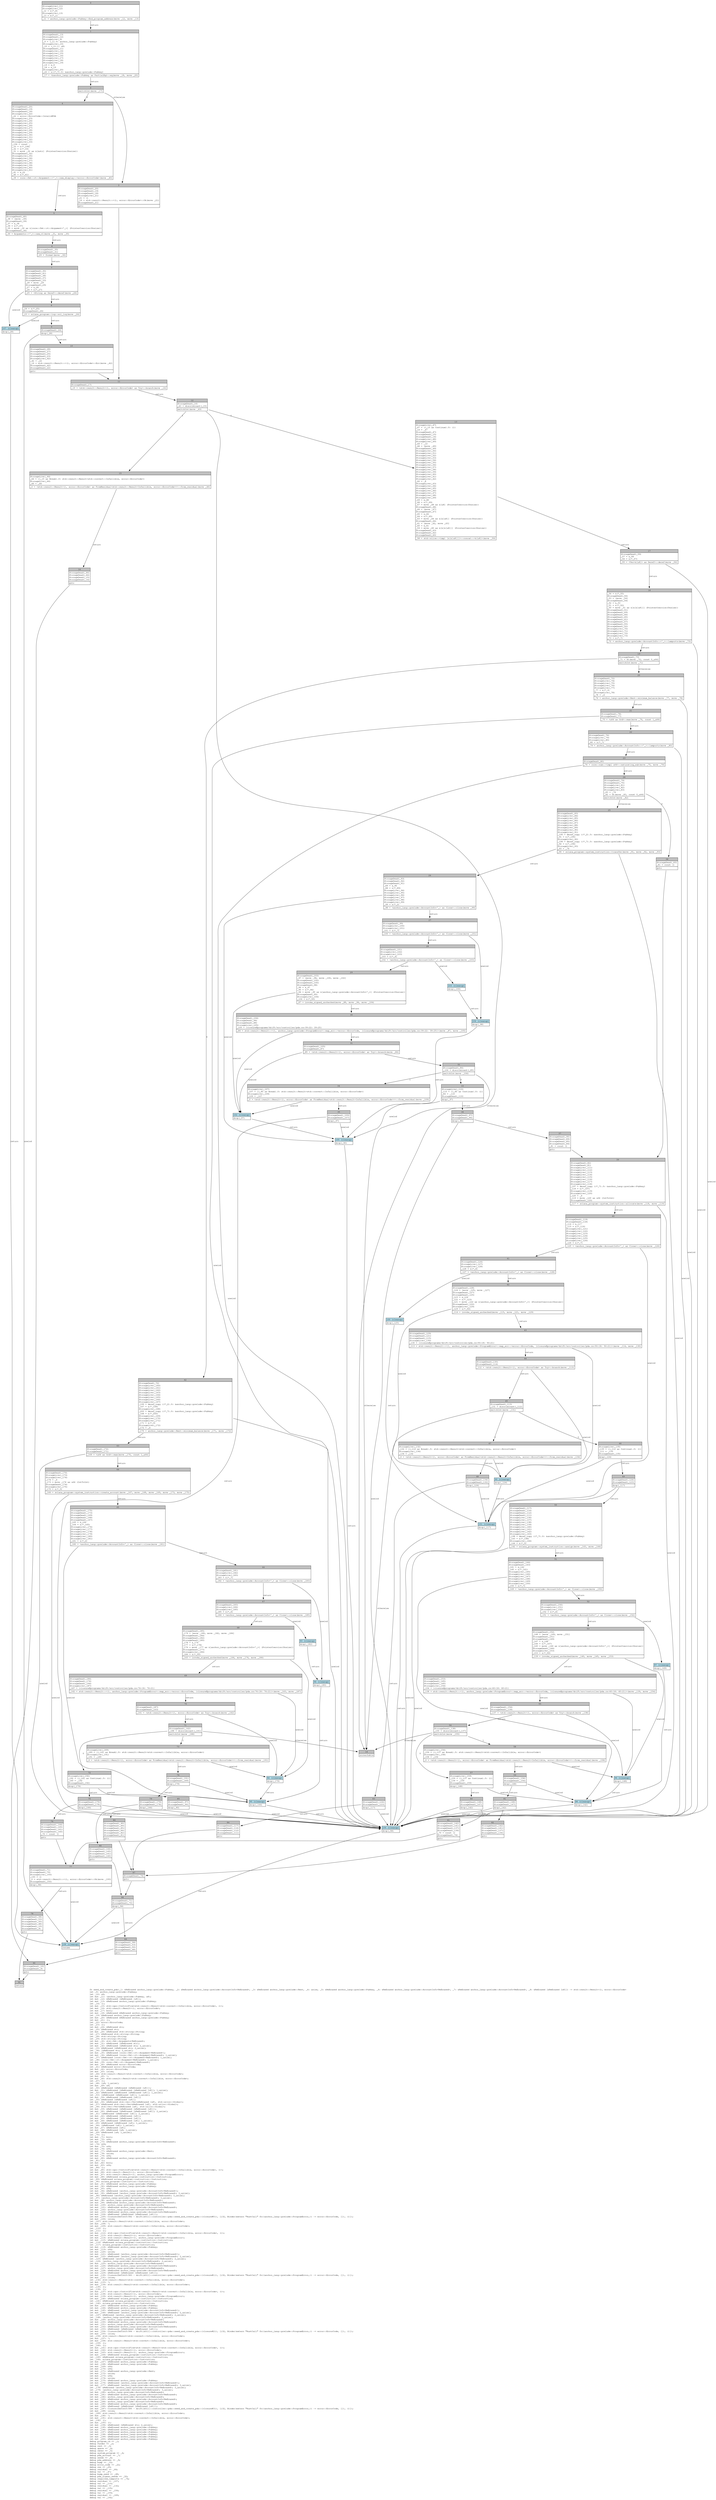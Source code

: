 digraph Mir_0_580 {
    graph [fontname="Courier, monospace"];
    node [fontname="Courier, monospace"];
    edge [fontname="Courier, monospace"];
    label=<fn seed_and_create_pda(_1: &amp;ReErased anchor_lang::prelude::Pubkey, _2: &amp;ReErased anchor_lang::prelude::AccountInfo&lt;ReErased&gt;, _3: &amp;ReErased anchor_lang::prelude::Rent, _4: usize, _5: &amp;ReErased anchor_lang::prelude::Pubkey, _6: &amp;ReErased anchor_lang::prelude::AccountInfo&lt;ReErased&gt;, _7: &amp;ReErased anchor_lang::prelude::AccountInfo&lt;ReErased&gt;, _8: &amp;ReErased [&amp;ReErased [u8]]) -&gt; std::result::Result&lt;(), error::ErrorCode&gt;<br align="left"/>let _9: anchor_lang::prelude::Pubkey;<br align="left"/>let _10: u8;<br align="left"/>let mut _11: (anchor_lang::prelude::Pubkey, u8);<br align="left"/>let mut _12: &amp;ReErased [&amp;ReErased [u8]];<br align="left"/>let mut _13: &amp;ReErased anchor_lang::prelude::Pubkey;<br align="left"/>let _14: ();<br align="left"/>let mut _15: std::ops::ControlFlow&lt;std::result::Result&lt;std::convert::Infallible, error::ErrorCode&gt;, ()&gt;;<br align="left"/>let mut _16: std::result::Result&lt;(), error::ErrorCode&gt;;<br align="left"/>let mut _17: bool;<br align="left"/>let mut _18: &amp;ReErased &amp;ReErased anchor_lang::prelude::Pubkey;<br align="left"/>let _19: &amp;ReErased anchor_lang::prelude::Pubkey;<br align="left"/>let mut _20: &amp;ReErased &amp;ReErased anchor_lang::prelude::Pubkey;<br align="left"/>let mut _21: ();<br align="left"/>let _22: error::ErrorCode;<br align="left"/>let _23: ();<br align="left"/>let mut _24: &amp;ReErased str;<br align="left"/>let _25: &amp;ReErased str;<br align="left"/>let mut _26: &amp;ReErased std::string::String;<br align="left"/>let _27: &amp;ReErased std::string::String;<br align="left"/>let _28: std::string::String;<br align="left"/>let _29: std::string::String;<br align="left"/>let mut _30: std::fmt::Arguments&lt;ReErased&gt;;<br align="left"/>let mut _31: &amp;ReErased [&amp;ReErased str];<br align="left"/>let mut _32: &amp;ReErased [&amp;ReErased str; 2_usize];<br align="left"/>let _33: &amp;ReErased [&amp;ReErased str; 2_usize];<br align="left"/>let _34: [&amp;ReErased str; 2_usize];<br align="left"/>let mut _35: &amp;ReErased [core::fmt::rt::Argument&lt;ReErased&gt;];<br align="left"/>let mut _36: &amp;ReErased [core::fmt::rt::Argument&lt;ReErased&gt;; 1_usize];<br align="left"/>let _37: &amp;ReErased [core::fmt::rt::Argument&lt;ReErased&gt;; 1_usize];<br align="left"/>let _38: [core::fmt::rt::Argument&lt;ReErased&gt;; 1_usize];<br align="left"/>let mut _39: core::fmt::rt::Argument&lt;ReErased&gt;;<br align="left"/>let mut _40: &amp;ReErased error::ErrorCode;<br align="left"/>let _41: &amp;ReErased error::ErrorCode;<br align="left"/>let mut _42: error::ErrorCode;<br align="left"/>let mut _43: isize;<br align="left"/>let _44: std::result::Result&lt;std::convert::Infallible, error::ErrorCode&gt;;<br align="left"/>let mut _45: !;<br align="left"/>let mut _46: std::result::Result&lt;std::convert::Infallible, error::ErrorCode&gt;;<br align="left"/>let _47: ();<br align="left"/>let _48: [u8; 1_usize];<br align="left"/>let mut _49: u8;<br align="left"/>let _50: &amp;ReErased [&amp;ReErased [&amp;ReErased [u8]]];<br align="left"/>let mut _51: &amp;ReErased [&amp;ReErased [&amp;ReErased [u8]]; 1_usize];<br align="left"/>let _52: &amp;ReErased [&amp;ReErased [&amp;ReErased [u8]]; 1_usize];<br align="left"/>let _53: [&amp;ReErased [&amp;ReErased [u8]]; 1_usize];<br align="left"/>let mut _54: &amp;ReErased [&amp;ReErased [u8]];<br align="left"/>let _55: &amp;ReErased [&amp;ReErased [u8]];<br align="left"/>let mut _56: &amp;ReErased std::vec::Vec&lt;&amp;ReErased [u8], std::alloc::Global&gt;;<br align="left"/>let _57: &amp;ReErased std::vec::Vec&lt;&amp;ReErased [u8], std::alloc::Global&gt;;<br align="left"/>let _58: std::vec::Vec&lt;&amp;ReErased [u8], std::alloc::Global&gt;;<br align="left"/>let mut _59: &amp;ReErased [&amp;ReErased [&amp;ReErased [u8]]];<br align="left"/>let mut _60: &amp;ReErased [&amp;ReErased [&amp;ReErased [u8]]; 2_usize];<br align="left"/>let _61: [&amp;ReErased [&amp;ReErased [u8]]; 2_usize];<br align="left"/>let mut _62: &amp;ReErased [&amp;ReErased [u8]];<br align="left"/>let mut _63: &amp;ReErased [&amp;ReErased [u8]];<br align="left"/>let mut _64: &amp;ReErased [&amp;ReErased [u8]; 1_usize];<br align="left"/>let _65: &amp;ReErased [&amp;ReErased [u8]; 1_usize];<br align="left"/>let _66: [&amp;ReErased [u8]; 1_usize];<br align="left"/>let mut _67: &amp;ReErased [u8];<br align="left"/>let mut _68: &amp;ReErased [u8; 1_usize];<br align="left"/>let _69: &amp;ReErased [u8; 1_usize];<br align="left"/>let _70: ();<br align="left"/>let mut _71: bool;<br align="left"/>let mut _72: u64;<br align="left"/>let mut _73: &amp;ReErased anchor_lang::prelude::AccountInfo&lt;ReErased&gt;;<br align="left"/>let _74: u64;<br align="left"/>let mut _75: u64;<br align="left"/>let mut _76: u64;<br align="left"/>let mut _77: &amp;ReErased anchor_lang::prelude::Rent;<br align="left"/>let mut _78: usize;<br align="left"/>let mut _79: u64;<br align="left"/>let mut _80: &amp;ReErased anchor_lang::prelude::AccountInfo&lt;ReErased&gt;;<br align="left"/>let _81: ();<br align="left"/>let mut _82: bool;<br align="left"/>let mut _83: u64;<br align="left"/>let _84: ();<br align="left"/>let mut _85: std::ops::ControlFlow&lt;std::result::Result&lt;std::convert::Infallible, error::ErrorCode&gt;, ()&gt;;<br align="left"/>let mut _86: std::result::Result&lt;(), error::ErrorCode&gt;;<br align="left"/>let mut _87: std::result::Result&lt;(), anchor_lang::prelude::ProgramError&gt;;<br align="left"/>let mut _88: &amp;ReErased solana_program::instruction::Instruction;<br align="left"/>let _89: &amp;ReErased solana_program::instruction::Instruction;<br align="left"/>let _90: solana_program::instruction::Instruction;<br align="left"/>let mut _91: &amp;ReErased anchor_lang::prelude::Pubkey;<br align="left"/>let mut _92: &amp;ReErased anchor_lang::prelude::Pubkey;<br align="left"/>let mut _93: u64;<br align="left"/>let mut _94: &amp;ReErased [anchor_lang::prelude::AccountInfo&lt;ReErased&gt;];<br align="left"/>let mut _95: &amp;ReErased [anchor_lang::prelude::AccountInfo&lt;ReErased&gt;; 3_usize];<br align="left"/>let _96: &amp;ReErased [anchor_lang::prelude::AccountInfo&lt;ReErased&gt;; 3_usize];<br align="left"/>let _97: [anchor_lang::prelude::AccountInfo&lt;ReErased&gt;; 3_usize];<br align="left"/>let mut _98: anchor_lang::prelude::AccountInfo&lt;ReErased&gt;;<br align="left"/>let mut _99: &amp;ReErased anchor_lang::prelude::AccountInfo&lt;ReErased&gt;;<br align="left"/>let mut _100: anchor_lang::prelude::AccountInfo&lt;ReErased&gt;;<br align="left"/>let mut _101: &amp;ReErased anchor_lang::prelude::AccountInfo&lt;ReErased&gt;;<br align="left"/>let mut _102: anchor_lang::prelude::AccountInfo&lt;ReErased&gt;;<br align="left"/>let mut _103: &amp;ReErased anchor_lang::prelude::AccountInfo&lt;ReErased&gt;;<br align="left"/>let mut _104: &amp;ReErased [&amp;ReErased [&amp;ReErased [u8]]];<br align="left"/>let mut _105: Closure(DefId(0:582 ~ drift[d311]::controller::pda::seed_and_create_pda::{closure#0}), [i32, Binder(extern &quot;RustCall&quot; fn((anchor_lang::prelude::ProgramError,)) -&gt; error::ErrorCode, []), ()]);<br align="left"/>let mut _106: isize;<br align="left"/>let _107: std::result::Result&lt;std::convert::Infallible, error::ErrorCode&gt;;<br align="left"/>let mut _108: !;<br align="left"/>let mut _109: std::result::Result&lt;std::convert::Infallible, error::ErrorCode&gt;;<br align="left"/>let _110: ();<br align="left"/>let _111: ();<br align="left"/>let mut _112: std::ops::ControlFlow&lt;std::result::Result&lt;std::convert::Infallible, error::ErrorCode&gt;, ()&gt;;<br align="left"/>let mut _113: std::result::Result&lt;(), error::ErrorCode&gt;;<br align="left"/>let mut _114: std::result::Result&lt;(), anchor_lang::prelude::ProgramError&gt;;<br align="left"/>let mut _115: &amp;ReErased solana_program::instruction::Instruction;<br align="left"/>let _116: &amp;ReErased solana_program::instruction::Instruction;<br align="left"/>let _117: solana_program::instruction::Instruction;<br align="left"/>let mut _118: &amp;ReErased anchor_lang::prelude::Pubkey;<br align="left"/>let mut _119: u64;<br align="left"/>let mut _120: usize;<br align="left"/>let mut _121: &amp;ReErased [anchor_lang::prelude::AccountInfo&lt;ReErased&gt;];<br align="left"/>let mut _122: &amp;ReErased [anchor_lang::prelude::AccountInfo&lt;ReErased&gt;; 2_usize];<br align="left"/>let _123: &amp;ReErased [anchor_lang::prelude::AccountInfo&lt;ReErased&gt;; 2_usize];<br align="left"/>let _124: [anchor_lang::prelude::AccountInfo&lt;ReErased&gt;; 2_usize];<br align="left"/>let mut _125: anchor_lang::prelude::AccountInfo&lt;ReErased&gt;;<br align="left"/>let mut _126: &amp;ReErased anchor_lang::prelude::AccountInfo&lt;ReErased&gt;;<br align="left"/>let mut _127: anchor_lang::prelude::AccountInfo&lt;ReErased&gt;;<br align="left"/>let mut _128: &amp;ReErased anchor_lang::prelude::AccountInfo&lt;ReErased&gt;;<br align="left"/>let mut _129: &amp;ReErased [&amp;ReErased [&amp;ReErased [u8]]];<br align="left"/>let mut _130: Closure(DefId(0:583 ~ drift[d311]::controller::pda::seed_and_create_pda::{closure#1}), [i32, Binder(extern &quot;RustCall&quot; fn((anchor_lang::prelude::ProgramError,)) -&gt; error::ErrorCode, []), ()]);<br align="left"/>let mut _131: isize;<br align="left"/>let _132: std::result::Result&lt;std::convert::Infallible, error::ErrorCode&gt;;<br align="left"/>let mut _133: !;<br align="left"/>let mut _134: std::result::Result&lt;std::convert::Infallible, error::ErrorCode&gt;;<br align="left"/>let _135: ();<br align="left"/>let _136: ();<br align="left"/>let mut _137: std::ops::ControlFlow&lt;std::result::Result&lt;std::convert::Infallible, error::ErrorCode&gt;, ()&gt;;<br align="left"/>let mut _138: std::result::Result&lt;(), error::ErrorCode&gt;;<br align="left"/>let mut _139: std::result::Result&lt;(), anchor_lang::prelude::ProgramError&gt;;<br align="left"/>let mut _140: &amp;ReErased solana_program::instruction::Instruction;<br align="left"/>let _141: &amp;ReErased solana_program::instruction::Instruction;<br align="left"/>let _142: solana_program::instruction::Instruction;<br align="left"/>let mut _143: &amp;ReErased anchor_lang::prelude::Pubkey;<br align="left"/>let mut _144: &amp;ReErased anchor_lang::prelude::Pubkey;<br align="left"/>let mut _145: &amp;ReErased [anchor_lang::prelude::AccountInfo&lt;ReErased&gt;];<br align="left"/>let mut _146: &amp;ReErased [anchor_lang::prelude::AccountInfo&lt;ReErased&gt;; 2_usize];<br align="left"/>let _147: &amp;ReErased [anchor_lang::prelude::AccountInfo&lt;ReErased&gt;; 2_usize];<br align="left"/>let _148: [anchor_lang::prelude::AccountInfo&lt;ReErased&gt;; 2_usize];<br align="left"/>let mut _149: anchor_lang::prelude::AccountInfo&lt;ReErased&gt;;<br align="left"/>let mut _150: &amp;ReErased anchor_lang::prelude::AccountInfo&lt;ReErased&gt;;<br align="left"/>let mut _151: anchor_lang::prelude::AccountInfo&lt;ReErased&gt;;<br align="left"/>let mut _152: &amp;ReErased anchor_lang::prelude::AccountInfo&lt;ReErased&gt;;<br align="left"/>let mut _153: &amp;ReErased [&amp;ReErased [&amp;ReErased [u8]]];<br align="left"/>let mut _154: Closure(DefId(0:584 ~ drift[d311]::controller::pda::seed_and_create_pda::{closure#2}), [i32, Binder(extern &quot;RustCall&quot; fn((anchor_lang::prelude::ProgramError,)) -&gt; error::ErrorCode, []), ()]);<br align="left"/>let mut _155: isize;<br align="left"/>let _156: std::result::Result&lt;std::convert::Infallible, error::ErrorCode&gt;;<br align="left"/>let mut _157: !;<br align="left"/>let mut _158: std::result::Result&lt;std::convert::Infallible, error::ErrorCode&gt;;<br align="left"/>let _159: ();<br align="left"/>let _160: ();<br align="left"/>let mut _161: std::ops::ControlFlow&lt;std::result::Result&lt;std::convert::Infallible, error::ErrorCode&gt;, ()&gt;;<br align="left"/>let mut _162: std::result::Result&lt;(), error::ErrorCode&gt;;<br align="left"/>let mut _163: std::result::Result&lt;(), anchor_lang::prelude::ProgramError&gt;;<br align="left"/>let mut _164: &amp;ReErased solana_program::instruction::Instruction;<br align="left"/>let _165: &amp;ReErased solana_program::instruction::Instruction;<br align="left"/>let _166: solana_program::instruction::Instruction;<br align="left"/>let mut _167: &amp;ReErased anchor_lang::prelude::Pubkey;<br align="left"/>let mut _168: &amp;ReErased anchor_lang::prelude::Pubkey;<br align="left"/>let mut _169: u64;<br align="left"/>let mut _170: u64;<br align="left"/>let mut _171: &amp;ReErased anchor_lang::prelude::Rent;<br align="left"/>let mut _172: usize;<br align="left"/>let mut _173: u64;<br align="left"/>let mut _174: usize;<br align="left"/>let mut _175: &amp;ReErased anchor_lang::prelude::Pubkey;<br align="left"/>let mut _176: &amp;ReErased [anchor_lang::prelude::AccountInfo&lt;ReErased&gt;];<br align="left"/>let mut _177: &amp;ReErased [anchor_lang::prelude::AccountInfo&lt;ReErased&gt;; 3_usize];<br align="left"/>let _178: &amp;ReErased [anchor_lang::prelude::AccountInfo&lt;ReErased&gt;; 3_usize];<br align="left"/>let _179: [anchor_lang::prelude::AccountInfo&lt;ReErased&gt;; 3_usize];<br align="left"/>let mut _180: anchor_lang::prelude::AccountInfo&lt;ReErased&gt;;<br align="left"/>let mut _181: &amp;ReErased anchor_lang::prelude::AccountInfo&lt;ReErased&gt;;<br align="left"/>let mut _182: anchor_lang::prelude::AccountInfo&lt;ReErased&gt;;<br align="left"/>let mut _183: &amp;ReErased anchor_lang::prelude::AccountInfo&lt;ReErased&gt;;<br align="left"/>let mut _184: anchor_lang::prelude::AccountInfo&lt;ReErased&gt;;<br align="left"/>let mut _185: &amp;ReErased anchor_lang::prelude::AccountInfo&lt;ReErased&gt;;<br align="left"/>let mut _186: &amp;ReErased [&amp;ReErased [&amp;ReErased [u8]]];<br align="left"/>let mut _187: Closure(DefId(0:585 ~ drift[d311]::controller::pda::seed_and_create_pda::{closure#3}), [i32, Binder(extern &quot;RustCall&quot; fn((anchor_lang::prelude::ProgramError,)) -&gt; error::ErrorCode, []), ()]);<br align="left"/>let mut _188: isize;<br align="left"/>let _189: std::result::Result&lt;std::convert::Infallible, error::ErrorCode&gt;;<br align="left"/>let mut _190: !;<br align="left"/>let mut _191: std::result::Result&lt;std::convert::Infallible, error::ErrorCode&gt;;<br align="left"/>let _192: ();<br align="left"/>let mut _193: ();<br align="left"/>let mut _194: &amp;ReErased [&amp;ReErased str; 2_usize];<br align="left"/>let mut _195: &amp;ReErased anchor_lang::prelude::Pubkey;<br align="left"/>let mut _196: &amp;ReErased anchor_lang::prelude::Pubkey;<br align="left"/>let mut _197: &amp;ReErased anchor_lang::prelude::Pubkey;<br align="left"/>let mut _198: &amp;ReErased anchor_lang::prelude::Pubkey;<br align="left"/>let mut _199: &amp;ReErased anchor_lang::prelude::Pubkey;<br align="left"/>let mut _200: &amp;ReErased anchor_lang::prelude::Pubkey;<br align="left"/>debug program_id =&gt; _1;<br align="left"/>debug funder =&gt; _2;<br align="left"/>debug rent =&gt; _3;<br align="left"/>debug space =&gt; _4;<br align="left"/>debug owner =&gt; _5;<br align="left"/>debug system_program =&gt; _6;<br align="left"/>debug pda_account =&gt; _7;<br align="left"/>debug seeds =&gt; _8;<br align="left"/>debug pda_address =&gt; _9;<br align="left"/>debug bump =&gt; _10;<br align="left"/>debug error_code =&gt; _22;<br align="left"/>debug res =&gt; _29;<br align="left"/>debug residual =&gt; _44;<br align="left"/>debug val =&gt; _47;<br align="left"/>debug bump_seed =&gt; _48;<br align="left"/>debug pda_signer_seeds =&gt; _50;<br align="left"/>debug required_lamports =&gt; _74;<br align="left"/>debug residual =&gt; _107;<br align="left"/>debug val =&gt; _110;<br align="left"/>debug residual =&gt; _132;<br align="left"/>debug val =&gt; _135;<br align="left"/>debug residual =&gt; _156;<br align="left"/>debug val =&gt; _159;<br align="left"/>debug residual =&gt; _189;<br align="left"/>debug val =&gt; _192;<br align="left"/>>;
    bb0__0_580 [shape="none", label=<<table border="0" cellborder="1" cellspacing="0"><tr><td bgcolor="gray" align="center" colspan="1">0</td></tr><tr><td align="left" balign="left">StorageLive(_11)<br/>StorageLive(_12)<br/>_12 = &amp;(*_8)<br/>StorageLive(_13)<br/>_13 = &amp;(*_1)<br/></td></tr><tr><td align="left">_11 = anchor_lang::prelude::Pubkey::find_program_address(move _12, move _13)</td></tr></table>>];
    bb1__0_580 [shape="none", label=<<table border="0" cellborder="1" cellspacing="0"><tr><td bgcolor="gray" align="center" colspan="1">1</td></tr><tr><td align="left" balign="left">StorageDead(_13)<br/>StorageDead(_12)<br/>StorageLive(_9)<br/>_9 = (_11.0: anchor_lang::prelude::Pubkey)<br/>StorageLive(_10)<br/>_10 = (_11.1: u8)<br/>StorageDead(_11)<br/>StorageLive(_14)<br/>StorageLive(_15)<br/>StorageLive(_16)<br/>StorageLive(_17)<br/>StorageLive(_18)<br/>StorageLive(_19)<br/>_19 = &amp;_9<br/>_18 = &amp;_19<br/>StorageLive(_20)<br/>_20 = &amp;((*_7).0: &amp;anchor_lang::prelude::Pubkey)<br/></td></tr><tr><td align="left">_17 = &lt;&amp;anchor_lang::prelude::Pubkey as PartialEq&gt;::eq(move _18, move _20)</td></tr></table>>];
    bb2__0_580 [shape="none", label=<<table border="0" cellborder="1" cellspacing="0"><tr><td bgcolor="gray" align="center" colspan="1">2</td></tr><tr><td align="left">switchInt(move _17)</td></tr></table>>];
    bb3__0_580 [shape="none", label=<<table border="0" cellborder="1" cellspacing="0"><tr><td bgcolor="gray" align="center" colspan="1">3</td></tr><tr><td align="left" balign="left">StorageDead(_20)<br/>StorageDead(_19)<br/>StorageDead(_18)<br/>StorageLive(_21)<br/>_21 = ()<br/>_16 = std::result::Result::&lt;(), error::ErrorCode&gt;::Ok(move _21)<br/>StorageDead(_21)<br/></td></tr><tr><td align="left">goto</td></tr></table>>];
    bb4__0_580 [shape="none", label=<<table border="0" cellborder="1" cellspacing="0"><tr><td bgcolor="gray" align="center" colspan="1">4</td></tr><tr><td align="left" balign="left">StorageDead(_20)<br/>StorageDead(_19)<br/>StorageDead(_18)<br/>StorageLive(_22)<br/>_22 = error::ErrorCode::InvalidPDA<br/>StorageLive(_23)<br/>StorageLive(_24)<br/>StorageLive(_25)<br/>StorageLive(_26)<br/>StorageLive(_27)<br/>StorageLive(_28)<br/>StorageLive(_29)<br/>StorageLive(_30)<br/>StorageLive(_31)<br/>StorageLive(_32)<br/>StorageLive(_33)<br/>_194 = const _<br/>_33 = &amp;(*_194)<br/>_32 = &amp;(*_33)<br/>_31 = move _32 as &amp;[&amp;str] (PointerCoercion(Unsize))<br/>StorageDead(_32)<br/>StorageLive(_35)<br/>StorageLive(_36)<br/>StorageLive(_37)<br/>StorageLive(_38)<br/>StorageLive(_39)<br/>StorageLive(_40)<br/>StorageLive(_41)<br/>_41 = &amp;_22<br/>_40 = &amp;(*_41)<br/></td></tr><tr><td align="left">_39 = core::fmt::rt::Argument::&lt;'_&gt;::new_display::&lt;error::ErrorCode&gt;(move _40)</td></tr></table>>];
    bb5__0_580 [shape="none", label=<<table border="0" cellborder="1" cellspacing="0"><tr><td bgcolor="gray" align="center" colspan="1">5</td></tr><tr><td align="left" balign="left">StorageDead(_40)<br/>_38 = [move _39]<br/>StorageDead(_39)<br/>_37 = &amp;_38<br/>_36 = &amp;(*_37)<br/>_35 = move _36 as &amp;[core::fmt::rt::Argument&lt;'_&gt;] (PointerCoercion(Unsize))<br/>StorageDead(_36)<br/></td></tr><tr><td align="left">_30 = Arguments::&lt;'_&gt;::new_v1(move _31, move _35)</td></tr></table>>];
    bb6__0_580 [shape="none", label=<<table border="0" cellborder="1" cellspacing="0"><tr><td bgcolor="gray" align="center" colspan="1">6</td></tr><tr><td align="left" balign="left">StorageDead(_35)<br/>StorageDead(_31)<br/></td></tr><tr><td align="left">_29 = format(move _30)</td></tr></table>>];
    bb7__0_580 [shape="none", label=<<table border="0" cellborder="1" cellspacing="0"><tr><td bgcolor="gray" align="center" colspan="1">7</td></tr><tr><td align="left" balign="left">StorageDead(_30)<br/>StorageDead(_41)<br/>StorageDead(_38)<br/>StorageDead(_37)<br/>StorageDead(_33)<br/>_28 = move _29<br/>StorageDead(_29)<br/>_27 = &amp;_28<br/>_26 = &amp;(*_27)<br/></td></tr><tr><td align="left">_25 = &lt;String as Deref&gt;::deref(move _26)</td></tr></table>>];
    bb8__0_580 [shape="none", label=<<table border="0" cellborder="1" cellspacing="0"><tr><td bgcolor="gray" align="center" colspan="1">8</td></tr><tr><td align="left" balign="left">_24 = &amp;(*_25)<br/>StorageDead(_26)<br/></td></tr><tr><td align="left">_23 = solana_program::log::sol_log(move _24)</td></tr></table>>];
    bb9__0_580 [shape="none", label=<<table border="0" cellborder="1" cellspacing="0"><tr><td bgcolor="gray" align="center" colspan="1">9</td></tr><tr><td align="left" balign="left">StorageDead(_24)<br/></td></tr><tr><td align="left">drop(_28)</td></tr></table>>];
    bb10__0_580 [shape="none", label=<<table border="0" cellborder="1" cellspacing="0"><tr><td bgcolor="gray" align="center" colspan="1">10</td></tr><tr><td align="left" balign="left">StorageDead(_28)<br/>StorageDead(_27)<br/>StorageDead(_25)<br/>StorageDead(_23)<br/>StorageLive(_42)<br/>_42 = _22<br/>_16 = std::result::Result::&lt;(), error::ErrorCode&gt;::Err(move _42)<br/>StorageDead(_42)<br/>StorageDead(_22)<br/></td></tr><tr><td align="left">goto</td></tr></table>>];
    bb11__0_580 [shape="none", label=<<table border="0" cellborder="1" cellspacing="0"><tr><td bgcolor="gray" align="center" colspan="1">11</td></tr><tr><td align="left" balign="left">StorageDead(_17)<br/></td></tr><tr><td align="left">_15 = &lt;std::result::Result&lt;(), error::ErrorCode&gt; as Try&gt;::branch(move _16)</td></tr></table>>];
    bb12__0_580 [shape="none", label=<<table border="0" cellborder="1" cellspacing="0"><tr><td bgcolor="gray" align="center" colspan="1">12</td></tr><tr><td align="left" balign="left">StorageDead(_16)<br/>_43 = discriminant(_15)<br/></td></tr><tr><td align="left">switchInt(move _43)</td></tr></table>>];
    bb13__0_580 [shape="none", label=<<table border="0" cellborder="1" cellspacing="0"><tr><td bgcolor="gray" align="center" colspan="1">13</td></tr><tr><td align="left" balign="left">StorageLive(_47)<br/>_47 = ((_15 as Continue).0: ())<br/>_14 = _47<br/>StorageDead(_47)<br/>StorageDead(_15)<br/>StorageDead(_14)<br/>StorageLive(_48)<br/>StorageLive(_49)<br/>_49 = _10<br/>_48 = [move _49]<br/>StorageDead(_49)<br/>StorageLive(_50)<br/>StorageLive(_51)<br/>StorageLive(_52)<br/>StorageLive(_53)<br/>StorageLive(_54)<br/>StorageLive(_55)<br/>StorageLive(_56)<br/>StorageLive(_57)<br/>StorageLive(_58)<br/>StorageLive(_59)<br/>StorageLive(_60)<br/>StorageLive(_61)<br/>StorageLive(_62)<br/>_62 = _8<br/>StorageLive(_63)<br/>StorageLive(_64)<br/>StorageLive(_65)<br/>StorageLive(_66)<br/>StorageLive(_67)<br/>StorageLive(_68)<br/>StorageLive(_69)<br/>_69 = &amp;_48<br/>_68 = &amp;(*_69)<br/>_67 = move _68 as &amp;[u8] (PointerCoercion(Unsize))<br/>StorageDead(_68)<br/>_66 = [move _67]<br/>StorageDead(_67)<br/>_65 = &amp;_66<br/>_64 = &amp;(*_65)<br/>_63 = move _64 as &amp;[&amp;[u8]] (PointerCoercion(Unsize))<br/>StorageDead(_64)<br/>_61 = [move _62, move _63]<br/>_60 = &amp;_61<br/>_59 = move _60 as &amp;[&amp;[&amp;[u8]]] (PointerCoercion(Unsize))<br/>StorageDead(_63)<br/>StorageDead(_62)<br/>StorageDead(_60)<br/></td></tr><tr><td align="left">_58 = std::slice::&lt;impl [&amp;[&amp;[u8]]]&gt;::concat::&lt;&amp;[u8]&gt;(move _59)</td></tr></table>>];
    bb14__0_580 [shape="none", label=<<table border="0" cellborder="1" cellspacing="0"><tr><td bgcolor="gray" align="center" colspan="1">14</td></tr><tr><td align="left">unreachable</td></tr></table>>];
    bb15__0_580 [shape="none", label=<<table border="0" cellborder="1" cellspacing="0"><tr><td bgcolor="gray" align="center" colspan="1">15</td></tr><tr><td align="left" balign="left">StorageLive(_44)<br/>_44 = ((_15 as Break).0: std::result::Result&lt;std::convert::Infallible, error::ErrorCode&gt;)<br/>StorageLive(_46)<br/>_46 = _44<br/></td></tr><tr><td align="left">_0 = &lt;std::result::Result&lt;(), error::ErrorCode&gt; as FromResidual&lt;std::result::Result&lt;Infallible, error::ErrorCode&gt;&gt;&gt;::from_residual(move _46)</td></tr></table>>];
    bb16__0_580 [shape="none", label=<<table border="0" cellborder="1" cellspacing="0"><tr><td bgcolor="gray" align="center" colspan="1">16</td></tr><tr><td align="left" balign="left">StorageDead(_46)<br/>StorageDead(_44)<br/>StorageDead(_15)<br/>StorageDead(_14)<br/></td></tr><tr><td align="left">goto</td></tr></table>>];
    bb17__0_580 [shape="none", label=<<table border="0" cellborder="1" cellspacing="0"><tr><td bgcolor="gray" align="center" colspan="1">17</td></tr><tr><td align="left" balign="left">StorageDead(_59)<br/>_57 = &amp;_58<br/>_56 = &amp;(*_57)<br/></td></tr><tr><td align="left">_55 = &lt;Vec&lt;&amp;[u8]&gt; as Deref&gt;::deref(move _56)</td></tr></table>>];
    bb18__0_580 [shape="none", label=<<table border="0" cellborder="1" cellspacing="0"><tr><td bgcolor="gray" align="center" colspan="1">18</td></tr><tr><td align="left" balign="left">_54 = &amp;(*_55)<br/>StorageDead(_56)<br/>_53 = [move _54]<br/>StorageDead(_54)<br/>_52 = &amp;_53<br/>_51 = &amp;(*_52)<br/>_50 = move _51 as &amp;[&amp;[&amp;[u8]]] (PointerCoercion(Unsize))<br/>StorageDead(_51)<br/>StorageDead(_69)<br/>StorageDead(_66)<br/>StorageDead(_65)<br/>StorageDead(_61)<br/>StorageDead(_57)<br/>StorageDead(_55)<br/>StorageDead(_52)<br/>StorageLive(_70)<br/>StorageLive(_71)<br/>StorageLive(_72)<br/>StorageLive(_73)<br/>_73 = &amp;(*_7)<br/></td></tr><tr><td align="left">_72 = anchor_lang::prelude::AccountInfo::&lt;'_&gt;::lamports(move _73)</td></tr></table>>];
    bb19__0_580 [shape="none", label=<<table border="0" cellborder="1" cellspacing="0"><tr><td bgcolor="gray" align="center" colspan="1">19</td></tr><tr><td align="left" balign="left">StorageDead(_73)<br/>_71 = Gt(move _72, const 0_u64)<br/></td></tr><tr><td align="left">switchInt(move _71)</td></tr></table>>];
    bb20__0_580 [shape="none", label=<<table border="0" cellborder="1" cellspacing="0"><tr><td bgcolor="gray" align="center" colspan="1">20</td></tr><tr><td align="left" balign="left">StorageDead(_72)<br/>StorageLive(_74)<br/>StorageLive(_75)<br/>StorageLive(_76)<br/>StorageLive(_77)<br/>_77 = &amp;(*_3)<br/>StorageLive(_78)<br/>_78 = _4<br/></td></tr><tr><td align="left">_76 = anchor_lang::prelude::Rent::minimum_balance(move _77, move _78)</td></tr></table>>];
    bb21__0_580 [shape="none", label=<<table border="0" cellborder="1" cellspacing="0"><tr><td bgcolor="gray" align="center" colspan="1">21</td></tr><tr><td align="left" balign="left">StorageDead(_78)<br/>StorageDead(_77)<br/></td></tr><tr><td align="left">_75 = &lt;u64 as Ord&gt;::max(move _76, const 1_u64)</td></tr></table>>];
    bb22__0_580 [shape="none", label=<<table border="0" cellborder="1" cellspacing="0"><tr><td bgcolor="gray" align="center" colspan="1">22</td></tr><tr><td align="left" balign="left">StorageDead(_76)<br/>StorageLive(_79)<br/>StorageLive(_80)<br/>_80 = &amp;(*_7)<br/></td></tr><tr><td align="left">_79 = anchor_lang::prelude::AccountInfo::&lt;'_&gt;::lamports(move _80)</td></tr></table>>];
    bb23__0_580 [shape="none", label=<<table border="0" cellborder="1" cellspacing="0"><tr><td bgcolor="gray" align="center" colspan="1">23</td></tr><tr><td align="left" balign="left">StorageDead(_80)<br/></td></tr><tr><td align="left">_74 = core::num::&lt;impl u64&gt;::saturating_sub(move _75, move _79)</td></tr></table>>];
    bb24__0_580 [shape="none", label=<<table border="0" cellborder="1" cellspacing="0"><tr><td bgcolor="gray" align="center" colspan="1">24</td></tr><tr><td align="left" balign="left">StorageDead(_79)<br/>StorageDead(_75)<br/>StorageLive(_81)<br/>StorageLive(_82)<br/>StorageLive(_83)<br/>_83 = _74<br/>_82 = Gt(move _83, const 0_u64)<br/></td></tr><tr><td align="left">switchInt(move _82)</td></tr></table>>];
    bb25__0_580 [shape="none", label=<<table border="0" cellborder="1" cellspacing="0"><tr><td bgcolor="gray" align="center" colspan="1">25</td></tr><tr><td align="left" balign="left">StorageDead(_83)<br/>StorageLive(_84)<br/>StorageLive(_85)<br/>StorageLive(_86)<br/>StorageLive(_87)<br/>StorageLive(_88)<br/>StorageLive(_89)<br/>StorageLive(_90)<br/>StorageLive(_91)<br/>_195 = deref_copy ((*_2).0: &amp;anchor_lang::prelude::Pubkey)<br/>_91 = &amp;(*_195)<br/>StorageLive(_92)<br/>_196 = deref_copy ((*_7).0: &amp;anchor_lang::prelude::Pubkey)<br/>_92 = &amp;(*_196)<br/>StorageLive(_93)<br/>_93 = _74<br/></td></tr><tr><td align="left">_90 = solana_program::system_instruction::transfer(move _91, move _92, move _93)</td></tr></table>>];
    bb26__0_580 [shape="none", label=<<table border="0" cellborder="1" cellspacing="0"><tr><td bgcolor="gray" align="center" colspan="1">26</td></tr><tr><td align="left" balign="left">StorageDead(_93)<br/>StorageDead(_92)<br/>StorageDead(_91)<br/>_89 = &amp;_90<br/>_88 = &amp;(*_89)<br/>StorageLive(_94)<br/>StorageLive(_95)<br/>StorageLive(_96)<br/>StorageLive(_97)<br/>StorageLive(_98)<br/>StorageLive(_99)<br/>_99 = &amp;(*_2)<br/></td></tr><tr><td align="left">_98 = &lt;anchor_lang::prelude::AccountInfo&lt;'_&gt; as Clone&gt;::clone(move _99)</td></tr></table>>];
    bb27__0_580 [shape="none", label=<<table border="0" cellborder="1" cellspacing="0"><tr><td bgcolor="gray" align="center" colspan="1">27</td></tr><tr><td align="left" balign="left">StorageDead(_99)<br/>StorageLive(_100)<br/>StorageLive(_101)<br/>_101 = &amp;(*_7)<br/></td></tr><tr><td align="left">_100 = &lt;anchor_lang::prelude::AccountInfo&lt;'_&gt; as Clone&gt;::clone(move _101)</td></tr></table>>];
    bb28__0_580 [shape="none", label=<<table border="0" cellborder="1" cellspacing="0"><tr><td bgcolor="gray" align="center" colspan="1">28</td></tr><tr><td align="left" balign="left">StorageDead(_101)<br/>StorageLive(_102)<br/>StorageLive(_103)<br/>_103 = &amp;(*_6)<br/></td></tr><tr><td align="left">_102 = &lt;anchor_lang::prelude::AccountInfo&lt;'_&gt; as Clone&gt;::clone(move _103)</td></tr></table>>];
    bb29__0_580 [shape="none", label=<<table border="0" cellborder="1" cellspacing="0"><tr><td bgcolor="gray" align="center" colspan="1">29</td></tr><tr><td align="left" balign="left">StorageDead(_103)<br/>_97 = [move _98, move _100, move _102]<br/>StorageDead(_102)<br/>StorageDead(_100)<br/>StorageDead(_98)<br/>_96 = &amp;_97<br/>_95 = &amp;(*_96)<br/>_94 = move _95 as &amp;[anchor_lang::prelude::AccountInfo&lt;'_&gt;] (PointerCoercion(Unsize))<br/>StorageDead(_95)<br/>StorageLive(_104)<br/>_104 = &amp;(*_50)<br/></td></tr><tr><td align="left">_87 = invoke_signed_unchecked(move _88, move _94, move _104)</td></tr></table>>];
    bb30__0_580 [shape="none", label=<<table border="0" cellborder="1" cellspacing="0"><tr><td bgcolor="gray" align="center" colspan="1">30</td></tr><tr><td align="left" balign="left">StorageDead(_104)<br/>StorageDead(_94)<br/>StorageDead(_88)<br/>StorageLive(_105)<br/>_105 = {closure@programs/drift/src/controller/pda.rs:39:22: 39:25}<br/></td></tr><tr><td align="left">_86 = std::result::Result::&lt;(), anchor_lang::prelude::ProgramError&gt;::map_err::&lt;error::ErrorCode, {closure@programs/drift/src/controller/pda.rs:39:22: 39:25}&gt;(move _87, move _105)</td></tr></table>>];
    bb31__0_580 [shape="none", label=<<table border="0" cellborder="1" cellspacing="0"><tr><td bgcolor="gray" align="center" colspan="1">31</td></tr><tr><td align="left" balign="left">StorageDead(_105)<br/>StorageDead(_87)<br/></td></tr><tr><td align="left">_85 = &lt;std::result::Result&lt;(), error::ErrorCode&gt; as Try&gt;::branch(move _86)</td></tr></table>>];
    bb32__0_580 [shape="none", label=<<table border="0" cellborder="1" cellspacing="0"><tr><td bgcolor="gray" align="center" colspan="1">32</td></tr><tr><td align="left" balign="left">StorageDead(_86)<br/>_106 = discriminant(_85)<br/></td></tr><tr><td align="left">switchInt(move _106)</td></tr></table>>];
    bb33__0_580 [shape="none", label=<<table border="0" cellborder="1" cellspacing="0"><tr><td bgcolor="gray" align="center" colspan="1">33</td></tr><tr><td align="left" balign="left">StorageLive(_110)<br/>_110 = ((_85 as Continue).0: ())<br/>_84 = _110<br/>StorageDead(_110)<br/></td></tr><tr><td align="left">drop(_97)</td></tr></table>>];
    bb34__0_580 [shape="none", label=<<table border="0" cellborder="1" cellspacing="0"><tr><td bgcolor="gray" align="center" colspan="1">34</td></tr><tr><td align="left" balign="left">StorageLive(_107)<br/>_107 = ((_85 as Break).0: std::result::Result&lt;std::convert::Infallible, error::ErrorCode&gt;)<br/>StorageLive(_109)<br/>_109 = _107<br/></td></tr><tr><td align="left">_0 = &lt;std::result::Result&lt;(), error::ErrorCode&gt; as FromResidual&lt;std::result::Result&lt;Infallible, error::ErrorCode&gt;&gt;&gt;::from_residual(move _109)</td></tr></table>>];
    bb35__0_580 [shape="none", label=<<table border="0" cellborder="1" cellspacing="0"><tr><td bgcolor="gray" align="center" colspan="1">35</td></tr><tr><td align="left" balign="left">StorageDead(_109)<br/>StorageDead(_107)<br/></td></tr><tr><td align="left">drop(_97)</td></tr></table>>];
    bb36__0_580 [shape="none", label=<<table border="0" cellborder="1" cellspacing="0"><tr><td bgcolor="gray" align="center" colspan="1">36</td></tr><tr><td align="left" balign="left">StorageDead(_97)<br/>StorageDead(_96)<br/></td></tr><tr><td align="left">drop(_90)</td></tr></table>>];
    bb37__0_580 [shape="none", label=<<table border="0" cellborder="1" cellspacing="0"><tr><td bgcolor="gray" align="center" colspan="1">37</td></tr><tr><td align="left" balign="left">StorageDead(_90)<br/>StorageDead(_89)<br/>StorageDead(_85)<br/>StorageDead(_84)<br/>_81 = const ()<br/></td></tr><tr><td align="left">goto</td></tr></table>>];
    bb38__0_580 [shape="none", label=<<table border="0" cellborder="1" cellspacing="0"><tr><td bgcolor="gray" align="center" colspan="1">38</td></tr><tr><td align="left" balign="left">StorageDead(_83)<br/>_81 = const ()<br/></td></tr><tr><td align="left">goto</td></tr></table>>];
    bb39__0_580 [shape="none", label=<<table border="0" cellborder="1" cellspacing="0"><tr><td bgcolor="gray" align="center" colspan="1">39</td></tr><tr><td align="left" balign="left">StorageDead(_82)<br/>StorageDead(_81)<br/>StorageLive(_111)<br/>StorageLive(_112)<br/>StorageLive(_113)<br/>StorageLive(_114)<br/>StorageLive(_115)<br/>StorageLive(_116)<br/>StorageLive(_117)<br/>StorageLive(_118)<br/>_197 = deref_copy ((*_7).0: &amp;anchor_lang::prelude::Pubkey)<br/>_118 = &amp;(*_197)<br/>StorageLive(_119)<br/>StorageLive(_120)<br/>_120 = _4<br/>_119 = move _120 as u64 (IntToInt)<br/>StorageDead(_120)<br/></td></tr><tr><td align="left">_117 = solana_program::system_instruction::allocate(move _118, move _119)</td></tr></table>>];
    bb40__0_580 [shape="none", label=<<table border="0" cellborder="1" cellspacing="0"><tr><td bgcolor="gray" align="center" colspan="1">40</td></tr><tr><td align="left" balign="left">StorageDead(_119)<br/>StorageDead(_118)<br/>_116 = &amp;_117<br/>_115 = &amp;(*_116)<br/>StorageLive(_121)<br/>StorageLive(_122)<br/>StorageLive(_123)<br/>StorageLive(_124)<br/>StorageLive(_125)<br/>StorageLive(_126)<br/>_126 = &amp;(*_7)<br/></td></tr><tr><td align="left">_125 = &lt;anchor_lang::prelude::AccountInfo&lt;'_&gt; as Clone&gt;::clone(move _126)</td></tr></table>>];
    bb41__0_580 [shape="none", label=<<table border="0" cellborder="1" cellspacing="0"><tr><td bgcolor="gray" align="center" colspan="1">41</td></tr><tr><td align="left" balign="left">StorageDead(_126)<br/>StorageLive(_127)<br/>StorageLive(_128)<br/>_128 = &amp;(*_6)<br/></td></tr><tr><td align="left">_127 = &lt;anchor_lang::prelude::AccountInfo&lt;'_&gt; as Clone&gt;::clone(move _128)</td></tr></table>>];
    bb42__0_580 [shape="none", label=<<table border="0" cellborder="1" cellspacing="0"><tr><td bgcolor="gray" align="center" colspan="1">42</td></tr><tr><td align="left" balign="left">StorageDead(_128)<br/>_124 = [move _125, move _127]<br/>StorageDead(_127)<br/>StorageDead(_125)<br/>_123 = &amp;_124<br/>_122 = &amp;(*_123)<br/>_121 = move _122 as &amp;[anchor_lang::prelude::AccountInfo&lt;'_&gt;] (PointerCoercion(Unsize))<br/>StorageDead(_122)<br/>StorageLive(_129)<br/>_129 = &amp;(*_50)<br/></td></tr><tr><td align="left">_114 = invoke_signed_unchecked(move _115, move _121, move _129)</td></tr></table>>];
    bb43__0_580 [shape="none", label=<<table border="0" cellborder="1" cellspacing="0"><tr><td bgcolor="gray" align="center" colspan="1">43</td></tr><tr><td align="left" balign="left">StorageDead(_129)<br/>StorageDead(_121)<br/>StorageDead(_115)<br/>StorageLive(_130)<br/>_130 = {closure@programs/drift/src/controller/pda.rs:50:18: 50:21}<br/></td></tr><tr><td align="left">_113 = std::result::Result::&lt;(), anchor_lang::prelude::ProgramError&gt;::map_err::&lt;error::ErrorCode, {closure@programs/drift/src/controller/pda.rs:50:18: 50:21}&gt;(move _114, move _130)</td></tr></table>>];
    bb44__0_580 [shape="none", label=<<table border="0" cellborder="1" cellspacing="0"><tr><td bgcolor="gray" align="center" colspan="1">44</td></tr><tr><td align="left" balign="left">StorageDead(_130)<br/>StorageDead(_114)<br/></td></tr><tr><td align="left">_112 = &lt;std::result::Result&lt;(), error::ErrorCode&gt; as Try&gt;::branch(move _113)</td></tr></table>>];
    bb45__0_580 [shape="none", label=<<table border="0" cellborder="1" cellspacing="0"><tr><td bgcolor="gray" align="center" colspan="1">45</td></tr><tr><td align="left" balign="left">StorageDead(_113)<br/>_131 = discriminant(_112)<br/></td></tr><tr><td align="left">switchInt(move _131)</td></tr></table>>];
    bb46__0_580 [shape="none", label=<<table border="0" cellborder="1" cellspacing="0"><tr><td bgcolor="gray" align="center" colspan="1">46</td></tr><tr><td align="left" balign="left">StorageLive(_135)<br/>_135 = ((_112 as Continue).0: ())<br/>_111 = _135<br/>StorageDead(_135)<br/></td></tr><tr><td align="left">drop(_124)</td></tr></table>>];
    bb47__0_580 [shape="none", label=<<table border="0" cellborder="1" cellspacing="0"><tr><td bgcolor="gray" align="center" colspan="1">47</td></tr><tr><td align="left" balign="left">StorageLive(_132)<br/>_132 = ((_112 as Break).0: std::result::Result&lt;std::convert::Infallible, error::ErrorCode&gt;)<br/>StorageLive(_134)<br/>_134 = _132<br/></td></tr><tr><td align="left">_0 = &lt;std::result::Result&lt;(), error::ErrorCode&gt; as FromResidual&lt;std::result::Result&lt;Infallible, error::ErrorCode&gt;&gt;&gt;::from_residual(move _134)</td></tr></table>>];
    bb48__0_580 [shape="none", label=<<table border="0" cellborder="1" cellspacing="0"><tr><td bgcolor="gray" align="center" colspan="1">48</td></tr><tr><td align="left" balign="left">StorageDead(_134)<br/>StorageDead(_132)<br/></td></tr><tr><td align="left">drop(_124)</td></tr></table>>];
    bb49__0_580 [shape="none", label=<<table border="0" cellborder="1" cellspacing="0"><tr><td bgcolor="gray" align="center" colspan="1">49</td></tr><tr><td align="left" balign="left">StorageDead(_124)<br/>StorageDead(_123)<br/></td></tr><tr><td align="left">drop(_117)</td></tr></table>>];
    bb50__0_580 [shape="none", label=<<table border="0" cellborder="1" cellspacing="0"><tr><td bgcolor="gray" align="center" colspan="1">50</td></tr><tr><td align="left" balign="left">StorageDead(_117)<br/>StorageDead(_116)<br/>StorageDead(_112)<br/>StorageDead(_111)<br/>StorageLive(_136)<br/>StorageLive(_137)<br/>StorageLive(_138)<br/>StorageLive(_139)<br/>StorageLive(_140)<br/>StorageLive(_141)<br/>StorageLive(_142)<br/>StorageLive(_143)<br/>_198 = deref_copy ((*_7).0: &amp;anchor_lang::prelude::Pubkey)<br/>_143 = &amp;(*_198)<br/>StorageLive(_144)<br/>_144 = &amp;(*_5)<br/></td></tr><tr><td align="left">_142 = solana_program::system_instruction::assign(move _143, move _144)</td></tr></table>>];
    bb51__0_580 [shape="none", label=<<table border="0" cellborder="1" cellspacing="0"><tr><td bgcolor="gray" align="center" colspan="1">51</td></tr><tr><td align="left" balign="left">StorageDead(_144)<br/>StorageDead(_143)<br/>_141 = &amp;_142<br/>_140 = &amp;(*_141)<br/>StorageLive(_145)<br/>StorageLive(_146)<br/>StorageLive(_147)<br/>StorageLive(_148)<br/>StorageLive(_149)<br/>StorageLive(_150)<br/>_150 = &amp;(*_7)<br/></td></tr><tr><td align="left">_149 = &lt;anchor_lang::prelude::AccountInfo&lt;'_&gt; as Clone&gt;::clone(move _150)</td></tr></table>>];
    bb52__0_580 [shape="none", label=<<table border="0" cellborder="1" cellspacing="0"><tr><td bgcolor="gray" align="center" colspan="1">52</td></tr><tr><td align="left" balign="left">StorageDead(_150)<br/>StorageLive(_151)<br/>StorageLive(_152)<br/>_152 = &amp;(*_6)<br/></td></tr><tr><td align="left">_151 = &lt;anchor_lang::prelude::AccountInfo&lt;'_&gt; as Clone&gt;::clone(move _152)</td></tr></table>>];
    bb53__0_580 [shape="none", label=<<table border="0" cellborder="1" cellspacing="0"><tr><td bgcolor="gray" align="center" colspan="1">53</td></tr><tr><td align="left" balign="left">StorageDead(_152)<br/>_148 = [move _149, move _151]<br/>StorageDead(_151)<br/>StorageDead(_149)<br/>_147 = &amp;_148<br/>_146 = &amp;(*_147)<br/>_145 = move _146 as &amp;[anchor_lang::prelude::AccountInfo&lt;'_&gt;] (PointerCoercion(Unsize))<br/>StorageDead(_146)<br/>StorageLive(_153)<br/>_153 = &amp;(*_50)<br/></td></tr><tr><td align="left">_139 = invoke_signed_unchecked(move _140, move _145, move _153)</td></tr></table>>];
    bb54__0_580 [shape="none", label=<<table border="0" cellborder="1" cellspacing="0"><tr><td bgcolor="gray" align="center" colspan="1">54</td></tr><tr><td align="left" balign="left">StorageDead(_153)<br/>StorageDead(_145)<br/>StorageDead(_140)<br/>StorageLive(_154)<br/>_154 = {closure@programs/drift/src/controller/pda.rs:60:18: 60:21}<br/></td></tr><tr><td align="left">_138 = std::result::Result::&lt;(), anchor_lang::prelude::ProgramError&gt;::map_err::&lt;error::ErrorCode, {closure@programs/drift/src/controller/pda.rs:60:18: 60:21}&gt;(move _139, move _154)</td></tr></table>>];
    bb55__0_580 [shape="none", label=<<table border="0" cellborder="1" cellspacing="0"><tr><td bgcolor="gray" align="center" colspan="1">55</td></tr><tr><td align="left" balign="left">StorageDead(_154)<br/>StorageDead(_139)<br/></td></tr><tr><td align="left">_137 = &lt;std::result::Result&lt;(), error::ErrorCode&gt; as Try&gt;::branch(move _138)</td></tr></table>>];
    bb56__0_580 [shape="none", label=<<table border="0" cellborder="1" cellspacing="0"><tr><td bgcolor="gray" align="center" colspan="1">56</td></tr><tr><td align="left" balign="left">StorageDead(_138)<br/>_155 = discriminant(_137)<br/></td></tr><tr><td align="left">switchInt(move _155)</td></tr></table>>];
    bb57__0_580 [shape="none", label=<<table border="0" cellborder="1" cellspacing="0"><tr><td bgcolor="gray" align="center" colspan="1">57</td></tr><tr><td align="left" balign="left">StorageLive(_159)<br/>_159 = ((_137 as Continue).0: ())<br/>_136 = _159<br/>StorageDead(_159)<br/></td></tr><tr><td align="left">drop(_148)</td></tr></table>>];
    bb58__0_580 [shape="none", label=<<table border="0" cellborder="1" cellspacing="0"><tr><td bgcolor="gray" align="center" colspan="1">58</td></tr><tr><td align="left" balign="left">StorageLive(_156)<br/>_156 = ((_137 as Break).0: std::result::Result&lt;std::convert::Infallible, error::ErrorCode&gt;)<br/>StorageLive(_158)<br/>_158 = _156<br/></td></tr><tr><td align="left">_0 = &lt;std::result::Result&lt;(), error::ErrorCode&gt; as FromResidual&lt;std::result::Result&lt;Infallible, error::ErrorCode&gt;&gt;&gt;::from_residual(move _158)</td></tr></table>>];
    bb59__0_580 [shape="none", label=<<table border="0" cellborder="1" cellspacing="0"><tr><td bgcolor="gray" align="center" colspan="1">59</td></tr><tr><td align="left" balign="left">StorageDead(_158)<br/>StorageDead(_156)<br/></td></tr><tr><td align="left">drop(_148)</td></tr></table>>];
    bb60__0_580 [shape="none", label=<<table border="0" cellborder="1" cellspacing="0"><tr><td bgcolor="gray" align="center" colspan="1">60</td></tr><tr><td align="left" balign="left">StorageDead(_148)<br/>StorageDead(_147)<br/></td></tr><tr><td align="left">drop(_142)</td></tr></table>>];
    bb61__0_580 [shape="none", label=<<table border="0" cellborder="1" cellspacing="0"><tr><td bgcolor="gray" align="center" colspan="1">61</td></tr><tr><td align="left" balign="left">StorageDead(_142)<br/>StorageDead(_141)<br/>StorageDead(_137)<br/>StorageDead(_136)<br/>_70 = const ()<br/>StorageDead(_74)<br/></td></tr><tr><td align="left">goto</td></tr></table>>];
    bb62__0_580 [shape="none", label=<<table border="0" cellborder="1" cellspacing="0"><tr><td bgcolor="gray" align="center" colspan="1">62</td></tr><tr><td align="left" balign="left">StorageDead(_72)<br/>StorageLive(_160)<br/>StorageLive(_161)<br/>StorageLive(_162)<br/>StorageLive(_163)<br/>StorageLive(_164)<br/>StorageLive(_165)<br/>StorageLive(_166)<br/>StorageLive(_167)<br/>_199 = deref_copy ((*_2).0: &amp;anchor_lang::prelude::Pubkey)<br/>_167 = &amp;(*_199)<br/>StorageLive(_168)<br/>_200 = deref_copy ((*_7).0: &amp;anchor_lang::prelude::Pubkey)<br/>_168 = &amp;(*_200)<br/>StorageLive(_169)<br/>StorageLive(_170)<br/>StorageLive(_171)<br/>_171 = &amp;(*_3)<br/>StorageLive(_172)<br/>_172 = _4<br/></td></tr><tr><td align="left">_170 = anchor_lang::prelude::Rent::minimum_balance(move _171, move _172)</td></tr></table>>];
    bb63__0_580 [shape="none", label=<<table border="0" cellborder="1" cellspacing="0"><tr><td bgcolor="gray" align="center" colspan="1">63</td></tr><tr><td align="left" balign="left">StorageDead(_172)<br/>StorageDead(_171)<br/></td></tr><tr><td align="left">_169 = &lt;u64 as Ord&gt;::max(move _170, const 1_u64)</td></tr></table>>];
    bb64__0_580 [shape="none", label=<<table border="0" cellborder="1" cellspacing="0"><tr><td bgcolor="gray" align="center" colspan="1">64</td></tr><tr><td align="left" balign="left">StorageDead(_170)<br/>StorageLive(_173)<br/>StorageLive(_174)<br/>_174 = _4<br/>_173 = move _174 as u64 (IntToInt)<br/>StorageDead(_174)<br/>StorageLive(_175)<br/>_175 = &amp;(*_5)<br/></td></tr><tr><td align="left">_166 = solana_program::system_instruction::create_account(move _167, move _168, move _169, move _173, move _175)</td></tr></table>>];
    bb65__0_580 [shape="none", label=<<table border="0" cellborder="1" cellspacing="0"><tr><td bgcolor="gray" align="center" colspan="1">65</td></tr><tr><td align="left" balign="left">StorageDead(_175)<br/>StorageDead(_173)<br/>StorageDead(_169)<br/>StorageDead(_168)<br/>StorageDead(_167)<br/>_165 = &amp;_166<br/>_164 = &amp;(*_165)<br/>StorageLive(_176)<br/>StorageLive(_177)<br/>StorageLive(_178)<br/>StorageLive(_179)<br/>StorageLive(_180)<br/>StorageLive(_181)<br/>_181 = &amp;(*_2)<br/></td></tr><tr><td align="left">_180 = &lt;anchor_lang::prelude::AccountInfo&lt;'_&gt; as Clone&gt;::clone(move _181)</td></tr></table>>];
    bb66__0_580 [shape="none", label=<<table border="0" cellborder="1" cellspacing="0"><tr><td bgcolor="gray" align="center" colspan="1">66</td></tr><tr><td align="left" balign="left">StorageDead(_181)<br/>StorageLive(_182)<br/>StorageLive(_183)<br/>_183 = &amp;(*_7)<br/></td></tr><tr><td align="left">_182 = &lt;anchor_lang::prelude::AccountInfo&lt;'_&gt; as Clone&gt;::clone(move _183)</td></tr></table>>];
    bb67__0_580 [shape="none", label=<<table border="0" cellborder="1" cellspacing="0"><tr><td bgcolor="gray" align="center" colspan="1">67</td></tr><tr><td align="left" balign="left">StorageDead(_183)<br/>StorageLive(_184)<br/>StorageLive(_185)<br/>_185 = &amp;(*_6)<br/></td></tr><tr><td align="left">_184 = &lt;anchor_lang::prelude::AccountInfo&lt;'_&gt; as Clone&gt;::clone(move _185)</td></tr></table>>];
    bb68__0_580 [shape="none", label=<<table border="0" cellborder="1" cellspacing="0"><tr><td bgcolor="gray" align="center" colspan="1">68</td></tr><tr><td align="left" balign="left">StorageDead(_185)<br/>_179 = [move _180, move _182, move _184]<br/>StorageDead(_184)<br/>StorageDead(_182)<br/>StorageDead(_180)<br/>_178 = &amp;_179<br/>_177 = &amp;(*_178)<br/>_176 = move _177 as &amp;[anchor_lang::prelude::AccountInfo&lt;'_&gt;] (PointerCoercion(Unsize))<br/>StorageDead(_177)<br/>StorageLive(_186)<br/>_186 = &amp;(*_50)<br/></td></tr><tr><td align="left">_163 = invoke_signed_unchecked(move _164, move _176, move _186)</td></tr></table>>];
    bb69__0_580 [shape="none", label=<<table border="0" cellborder="1" cellspacing="0"><tr><td bgcolor="gray" align="center" colspan="1">69</td></tr><tr><td align="left" balign="left">StorageDead(_186)<br/>StorageDead(_176)<br/>StorageDead(_164)<br/>StorageLive(_187)<br/>_187 = {closure@programs/drift/src/controller/pda.rs:76:18: 76:21}<br/></td></tr><tr><td align="left">_162 = std::result::Result::&lt;(), anchor_lang::prelude::ProgramError&gt;::map_err::&lt;error::ErrorCode, {closure@programs/drift/src/controller/pda.rs:76:18: 76:21}&gt;(move _163, move _187)</td></tr></table>>];
    bb70__0_580 [shape="none", label=<<table border="0" cellborder="1" cellspacing="0"><tr><td bgcolor="gray" align="center" colspan="1">70</td></tr><tr><td align="left" balign="left">StorageDead(_187)<br/>StorageDead(_163)<br/></td></tr><tr><td align="left">_161 = &lt;std::result::Result&lt;(), error::ErrorCode&gt; as Try&gt;::branch(move _162)</td></tr></table>>];
    bb71__0_580 [shape="none", label=<<table border="0" cellborder="1" cellspacing="0"><tr><td bgcolor="gray" align="center" colspan="1">71</td></tr><tr><td align="left" balign="left">StorageDead(_162)<br/>_188 = discriminant(_161)<br/></td></tr><tr><td align="left">switchInt(move _188)</td></tr></table>>];
    bb72__0_580 [shape="none", label=<<table border="0" cellborder="1" cellspacing="0"><tr><td bgcolor="gray" align="center" colspan="1">72</td></tr><tr><td align="left" balign="left">StorageLive(_192)<br/>_192 = ((_161 as Continue).0: ())<br/>_160 = _192<br/>StorageDead(_192)<br/></td></tr><tr><td align="left">drop(_179)</td></tr></table>>];
    bb73__0_580 [shape="none", label=<<table border="0" cellborder="1" cellspacing="0"><tr><td bgcolor="gray" align="center" colspan="1">73</td></tr><tr><td align="left" balign="left">StorageLive(_189)<br/>_189 = ((_161 as Break).0: std::result::Result&lt;std::convert::Infallible, error::ErrorCode&gt;)<br/>StorageLive(_191)<br/>_191 = _189<br/></td></tr><tr><td align="left">_0 = &lt;std::result::Result&lt;(), error::ErrorCode&gt; as FromResidual&lt;std::result::Result&lt;Infallible, error::ErrorCode&gt;&gt;&gt;::from_residual(move _191)</td></tr></table>>];
    bb74__0_580 [shape="none", label=<<table border="0" cellborder="1" cellspacing="0"><tr><td bgcolor="gray" align="center" colspan="1">74</td></tr><tr><td align="left" balign="left">StorageDead(_191)<br/>StorageDead(_189)<br/></td></tr><tr><td align="left">drop(_179)</td></tr></table>>];
    bb75__0_580 [shape="none", label=<<table border="0" cellborder="1" cellspacing="0"><tr><td bgcolor="gray" align="center" colspan="1">75</td></tr><tr><td align="left" balign="left">StorageDead(_179)<br/>StorageDead(_178)<br/></td></tr><tr><td align="left">drop(_166)</td></tr></table>>];
    bb76__0_580 [shape="none", label=<<table border="0" cellborder="1" cellspacing="0"><tr><td bgcolor="gray" align="center" colspan="1">76</td></tr><tr><td align="left" balign="left">StorageDead(_166)<br/>StorageDead(_165)<br/>StorageDead(_161)<br/>StorageDead(_160)<br/>_70 = const ()<br/></td></tr><tr><td align="left">goto</td></tr></table>>];
    bb77__0_580 [shape="none", label=<<table border="0" cellborder="1" cellspacing="0"><tr><td bgcolor="gray" align="center" colspan="1">77</td></tr><tr><td align="left" balign="left">StorageDead(_71)<br/>StorageDead(_70)<br/>StorageLive(_193)<br/>_193 = ()<br/>_0 = std::result::Result::&lt;(), error::ErrorCode&gt;::Ok(move _193)<br/>StorageDead(_193)<br/></td></tr><tr><td align="left">drop(_58)</td></tr></table>>];
    bb78__0_580 [shape="none", label=<<table border="0" cellborder="1" cellspacing="0"><tr><td bgcolor="gray" align="center" colspan="1">78</td></tr><tr><td align="left" balign="left">StorageDead(_58)<br/>StorageDead(_53)<br/>StorageDead(_50)<br/>StorageDead(_48)<br/>StorageDead(_10)<br/>StorageDead(_9)<br/></td></tr><tr><td align="left">goto</td></tr></table>>];
    bb79__0_580 [shape="none", label=<<table border="0" cellborder="1" cellspacing="0"><tr><td bgcolor="gray" align="center" colspan="1">79</td></tr><tr><td align="left" balign="left">StorageDead(_179)<br/>StorageDead(_178)<br/></td></tr><tr><td align="left">drop(_166)</td></tr></table>>];
    bb80__0_580 [shape="none", label=<<table border="0" cellborder="1" cellspacing="0"><tr><td bgcolor="gray" align="center" colspan="1">80</td></tr><tr><td align="left" balign="left">StorageDead(_166)<br/>StorageDead(_165)<br/>StorageDead(_161)<br/>StorageDead(_160)<br/></td></tr><tr><td align="left">goto</td></tr></table>>];
    bb81__0_580 [shape="none", label=<<table border="0" cellborder="1" cellspacing="0"><tr><td bgcolor="gray" align="center" colspan="1">81</td></tr><tr><td align="left" balign="left">StorageDead(_148)<br/>StorageDead(_147)<br/></td></tr><tr><td align="left">drop(_142)</td></tr></table>>];
    bb82__0_580 [shape="none", label=<<table border="0" cellborder="1" cellspacing="0"><tr><td bgcolor="gray" align="center" colspan="1">82</td></tr><tr><td align="left" balign="left">StorageDead(_142)<br/>StorageDead(_141)<br/>StorageDead(_137)<br/>StorageDead(_136)<br/></td></tr><tr><td align="left">goto</td></tr></table>>];
    bb83__0_580 [shape="none", label=<<table border="0" cellborder="1" cellspacing="0"><tr><td bgcolor="gray" align="center" colspan="1">83</td></tr><tr><td align="left" balign="left">StorageDead(_124)<br/>StorageDead(_123)<br/></td></tr><tr><td align="left">drop(_117)</td></tr></table>>];
    bb84__0_580 [shape="none", label=<<table border="0" cellborder="1" cellspacing="0"><tr><td bgcolor="gray" align="center" colspan="1">84</td></tr><tr><td align="left" balign="left">StorageDead(_117)<br/>StorageDead(_116)<br/>StorageDead(_112)<br/>StorageDead(_111)<br/></td></tr><tr><td align="left">goto</td></tr></table>>];
    bb85__0_580 [shape="none", label=<<table border="0" cellborder="1" cellspacing="0"><tr><td bgcolor="gray" align="center" colspan="1">85</td></tr><tr><td align="left" balign="left">StorageDead(_97)<br/>StorageDead(_96)<br/></td></tr><tr><td align="left">drop(_90)</td></tr></table>>];
    bb86__0_580 [shape="none", label=<<table border="0" cellborder="1" cellspacing="0"><tr><td bgcolor="gray" align="center" colspan="1">86</td></tr><tr><td align="left" balign="left">StorageDead(_90)<br/>StorageDead(_89)<br/>StorageDead(_85)<br/>StorageDead(_84)<br/>StorageDead(_82)<br/>StorageDead(_81)<br/></td></tr><tr><td align="left">goto</td></tr></table>>];
    bb87__0_580 [shape="none", label=<<table border="0" cellborder="1" cellspacing="0"><tr><td bgcolor="gray" align="center" colspan="1">87</td></tr><tr><td align="left" balign="left">StorageDead(_74)<br/></td></tr><tr><td align="left">goto</td></tr></table>>];
    bb88__0_580 [shape="none", label=<<table border="0" cellborder="1" cellspacing="0"><tr><td bgcolor="gray" align="center" colspan="1">88</td></tr><tr><td align="left" balign="left">StorageDead(_71)<br/>StorageDead(_70)<br/></td></tr><tr><td align="left">drop(_58)</td></tr></table>>];
    bb89__0_580 [shape="none", label=<<table border="0" cellborder="1" cellspacing="0"><tr><td bgcolor="gray" align="center" colspan="1">89</td></tr><tr><td align="left" balign="left">StorageDead(_58)<br/>StorageDead(_53)<br/>StorageDead(_50)<br/>StorageDead(_48)<br/></td></tr><tr><td align="left">goto</td></tr></table>>];
    bb90__0_580 [shape="none", label=<<table border="0" cellborder="1" cellspacing="0"><tr><td bgcolor="gray" align="center" colspan="1">90</td></tr><tr><td align="left" balign="left">StorageDead(_10)<br/>StorageDead(_9)<br/></td></tr><tr><td align="left">goto</td></tr></table>>];
    bb91__0_580 [shape="none", label=<<table border="0" cellborder="1" cellspacing="0"><tr><td bgcolor="gray" align="center" colspan="1">91</td></tr><tr><td align="left">return</td></tr></table>>];
    bb92__0_580 [shape="none", label=<<table border="0" cellborder="1" cellspacing="0"><tr><td bgcolor="lightblue" align="center" colspan="1">92 (cleanup)</td></tr><tr><td align="left">drop(_179)</td></tr></table>>];
    bb93__0_580 [shape="none", label=<<table border="0" cellborder="1" cellspacing="0"><tr><td bgcolor="lightblue" align="center" colspan="1">93 (cleanup)</td></tr><tr><td align="left">drop(_182)</td></tr></table>>];
    bb94__0_580 [shape="none", label=<<table border="0" cellborder="1" cellspacing="0"><tr><td bgcolor="lightblue" align="center" colspan="1">94 (cleanup)</td></tr><tr><td align="left">drop(_180)</td></tr></table>>];
    bb95__0_580 [shape="none", label=<<table border="0" cellborder="1" cellspacing="0"><tr><td bgcolor="lightblue" align="center" colspan="1">95 (cleanup)</td></tr><tr><td align="left">drop(_166)</td></tr></table>>];
    bb96__0_580 [shape="none", label=<<table border="0" cellborder="1" cellspacing="0"><tr><td bgcolor="lightblue" align="center" colspan="1">96 (cleanup)</td></tr><tr><td align="left">drop(_148)</td></tr></table>>];
    bb97__0_580 [shape="none", label=<<table border="0" cellborder="1" cellspacing="0"><tr><td bgcolor="lightblue" align="center" colspan="1">97 (cleanup)</td></tr><tr><td align="left">drop(_149)</td></tr></table>>];
    bb98__0_580 [shape="none", label=<<table border="0" cellborder="1" cellspacing="0"><tr><td bgcolor="lightblue" align="center" colspan="1">98 (cleanup)</td></tr><tr><td align="left">drop(_142)</td></tr></table>>];
    bb99__0_580 [shape="none", label=<<table border="0" cellborder="1" cellspacing="0"><tr><td bgcolor="lightblue" align="center" colspan="1">99 (cleanup)</td></tr><tr><td align="left">drop(_124)</td></tr></table>>];
    bb100__0_580 [shape="none", label=<<table border="0" cellborder="1" cellspacing="0"><tr><td bgcolor="lightblue" align="center" colspan="1">100 (cleanup)</td></tr><tr><td align="left">drop(_125)</td></tr></table>>];
    bb101__0_580 [shape="none", label=<<table border="0" cellborder="1" cellspacing="0"><tr><td bgcolor="lightblue" align="center" colspan="1">101 (cleanup)</td></tr><tr><td align="left">drop(_117)</td></tr></table>>];
    bb102__0_580 [shape="none", label=<<table border="0" cellborder="1" cellspacing="0"><tr><td bgcolor="lightblue" align="center" colspan="1">102 (cleanup)</td></tr><tr><td align="left">drop(_97)</td></tr></table>>];
    bb103__0_580 [shape="none", label=<<table border="0" cellborder="1" cellspacing="0"><tr><td bgcolor="lightblue" align="center" colspan="1">103 (cleanup)</td></tr><tr><td align="left">drop(_100)</td></tr></table>>];
    bb104__0_580 [shape="none", label=<<table border="0" cellborder="1" cellspacing="0"><tr><td bgcolor="lightblue" align="center" colspan="1">104 (cleanup)</td></tr><tr><td align="left">drop(_98)</td></tr></table>>];
    bb105__0_580 [shape="none", label=<<table border="0" cellborder="1" cellspacing="0"><tr><td bgcolor="lightblue" align="center" colspan="1">105 (cleanup)</td></tr><tr><td align="left">drop(_90)</td></tr></table>>];
    bb106__0_580 [shape="none", label=<<table border="0" cellborder="1" cellspacing="0"><tr><td bgcolor="lightblue" align="center" colspan="1">106 (cleanup)</td></tr><tr><td align="left">drop(_58)</td></tr></table>>];
    bb107__0_580 [shape="none", label=<<table border="0" cellborder="1" cellspacing="0"><tr><td bgcolor="lightblue" align="center" colspan="1">107 (cleanup)</td></tr><tr><td align="left">drop(_28)</td></tr></table>>];
    bb108__0_580 [shape="none", label=<<table border="0" cellborder="1" cellspacing="0"><tr><td bgcolor="lightblue" align="center" colspan="1">108 (cleanup)</td></tr><tr><td align="left">resume</td></tr></table>>];
    bb0__0_580 -> bb1__0_580 [label="return"];
    bb1__0_580 -> bb2__0_580 [label="return"];
    bb2__0_580 -> bb4__0_580 [label="0"];
    bb2__0_580 -> bb3__0_580 [label="otherwise"];
    bb3__0_580 -> bb11__0_580 [label=""];
    bb4__0_580 -> bb5__0_580 [label="return"];
    bb5__0_580 -> bb6__0_580 [label="return"];
    bb6__0_580 -> bb7__0_580 [label="return"];
    bb7__0_580 -> bb8__0_580 [label="return"];
    bb7__0_580 -> bb107__0_580 [label="unwind"];
    bb8__0_580 -> bb9__0_580 [label="return"];
    bb8__0_580 -> bb107__0_580 [label="unwind"];
    bb9__0_580 -> bb10__0_580 [label="return"];
    bb9__0_580 -> bb108__0_580 [label="unwind"];
    bb10__0_580 -> bb11__0_580 [label=""];
    bb11__0_580 -> bb12__0_580 [label="return"];
    bb12__0_580 -> bb13__0_580 [label="0"];
    bb12__0_580 -> bb15__0_580 [label="1"];
    bb12__0_580 -> bb14__0_580 [label="otherwise"];
    bb13__0_580 -> bb17__0_580 [label="return"];
    bb15__0_580 -> bb16__0_580 [label="return"];
    bb16__0_580 -> bb90__0_580 [label=""];
    bb17__0_580 -> bb18__0_580 [label="return"];
    bb17__0_580 -> bb106__0_580 [label="unwind"];
    bb18__0_580 -> bb19__0_580 [label="return"];
    bb18__0_580 -> bb106__0_580 [label="unwind"];
    bb19__0_580 -> bb62__0_580 [label="0"];
    bb19__0_580 -> bb20__0_580 [label="otherwise"];
    bb20__0_580 -> bb21__0_580 [label="return"];
    bb20__0_580 -> bb106__0_580 [label="unwind"];
    bb21__0_580 -> bb22__0_580 [label="return"];
    bb21__0_580 -> bb106__0_580 [label="unwind"];
    bb22__0_580 -> bb23__0_580 [label="return"];
    bb22__0_580 -> bb106__0_580 [label="unwind"];
    bb23__0_580 -> bb24__0_580 [label="return"];
    bb23__0_580 -> bb106__0_580 [label="unwind"];
    bb24__0_580 -> bb38__0_580 [label="0"];
    bb24__0_580 -> bb25__0_580 [label="otherwise"];
    bb25__0_580 -> bb26__0_580 [label="return"];
    bb25__0_580 -> bb106__0_580 [label="unwind"];
    bb26__0_580 -> bb27__0_580 [label="return"];
    bb26__0_580 -> bb105__0_580 [label="unwind"];
    bb27__0_580 -> bb28__0_580 [label="return"];
    bb27__0_580 -> bb104__0_580 [label="unwind"];
    bb28__0_580 -> bb29__0_580 [label="return"];
    bb28__0_580 -> bb103__0_580 [label="unwind"];
    bb29__0_580 -> bb30__0_580 [label="return"];
    bb29__0_580 -> bb102__0_580 [label="unwind"];
    bb30__0_580 -> bb31__0_580 [label="return"];
    bb30__0_580 -> bb102__0_580 [label="unwind"];
    bb31__0_580 -> bb32__0_580 [label="return"];
    bb31__0_580 -> bb102__0_580 [label="unwind"];
    bb32__0_580 -> bb33__0_580 [label="0"];
    bb32__0_580 -> bb34__0_580 [label="1"];
    bb32__0_580 -> bb14__0_580 [label="otherwise"];
    bb33__0_580 -> bb36__0_580 [label="return"];
    bb33__0_580 -> bb105__0_580 [label="unwind"];
    bb34__0_580 -> bb35__0_580 [label="return"];
    bb34__0_580 -> bb102__0_580 [label="unwind"];
    bb35__0_580 -> bb85__0_580 [label="return"];
    bb35__0_580 -> bb105__0_580 [label="unwind"];
    bb36__0_580 -> bb37__0_580 [label="return"];
    bb36__0_580 -> bb106__0_580 [label="unwind"];
    bb37__0_580 -> bb39__0_580 [label=""];
    bb38__0_580 -> bb39__0_580 [label=""];
    bb39__0_580 -> bb40__0_580 [label="return"];
    bb39__0_580 -> bb106__0_580 [label="unwind"];
    bb40__0_580 -> bb41__0_580 [label="return"];
    bb40__0_580 -> bb101__0_580 [label="unwind"];
    bb41__0_580 -> bb42__0_580 [label="return"];
    bb41__0_580 -> bb100__0_580 [label="unwind"];
    bb42__0_580 -> bb43__0_580 [label="return"];
    bb42__0_580 -> bb99__0_580 [label="unwind"];
    bb43__0_580 -> bb44__0_580 [label="return"];
    bb43__0_580 -> bb99__0_580 [label="unwind"];
    bb44__0_580 -> bb45__0_580 [label="return"];
    bb44__0_580 -> bb99__0_580 [label="unwind"];
    bb45__0_580 -> bb46__0_580 [label="0"];
    bb45__0_580 -> bb47__0_580 [label="1"];
    bb45__0_580 -> bb14__0_580 [label="otherwise"];
    bb46__0_580 -> bb49__0_580 [label="return"];
    bb46__0_580 -> bb101__0_580 [label="unwind"];
    bb47__0_580 -> bb48__0_580 [label="return"];
    bb47__0_580 -> bb99__0_580 [label="unwind"];
    bb48__0_580 -> bb83__0_580 [label="return"];
    bb48__0_580 -> bb101__0_580 [label="unwind"];
    bb49__0_580 -> bb50__0_580 [label="return"];
    bb49__0_580 -> bb106__0_580 [label="unwind"];
    bb50__0_580 -> bb51__0_580 [label="return"];
    bb50__0_580 -> bb106__0_580 [label="unwind"];
    bb51__0_580 -> bb52__0_580 [label="return"];
    bb51__0_580 -> bb98__0_580 [label="unwind"];
    bb52__0_580 -> bb53__0_580 [label="return"];
    bb52__0_580 -> bb97__0_580 [label="unwind"];
    bb53__0_580 -> bb54__0_580 [label="return"];
    bb53__0_580 -> bb96__0_580 [label="unwind"];
    bb54__0_580 -> bb55__0_580 [label="return"];
    bb54__0_580 -> bb96__0_580 [label="unwind"];
    bb55__0_580 -> bb56__0_580 [label="return"];
    bb55__0_580 -> bb96__0_580 [label="unwind"];
    bb56__0_580 -> bb57__0_580 [label="0"];
    bb56__0_580 -> bb58__0_580 [label="1"];
    bb56__0_580 -> bb14__0_580 [label="otherwise"];
    bb57__0_580 -> bb60__0_580 [label="return"];
    bb57__0_580 -> bb98__0_580 [label="unwind"];
    bb58__0_580 -> bb59__0_580 [label="return"];
    bb58__0_580 -> bb96__0_580 [label="unwind"];
    bb59__0_580 -> bb81__0_580 [label="return"];
    bb59__0_580 -> bb98__0_580 [label="unwind"];
    bb60__0_580 -> bb61__0_580 [label="return"];
    bb60__0_580 -> bb106__0_580 [label="unwind"];
    bb61__0_580 -> bb77__0_580 [label=""];
    bb62__0_580 -> bb63__0_580 [label="return"];
    bb62__0_580 -> bb106__0_580 [label="unwind"];
    bb63__0_580 -> bb64__0_580 [label="return"];
    bb63__0_580 -> bb106__0_580 [label="unwind"];
    bb64__0_580 -> bb65__0_580 [label="return"];
    bb64__0_580 -> bb106__0_580 [label="unwind"];
    bb65__0_580 -> bb66__0_580 [label="return"];
    bb65__0_580 -> bb95__0_580 [label="unwind"];
    bb66__0_580 -> bb67__0_580 [label="return"];
    bb66__0_580 -> bb94__0_580 [label="unwind"];
    bb67__0_580 -> bb68__0_580 [label="return"];
    bb67__0_580 -> bb93__0_580 [label="unwind"];
    bb68__0_580 -> bb69__0_580 [label="return"];
    bb68__0_580 -> bb92__0_580 [label="unwind"];
    bb69__0_580 -> bb70__0_580 [label="return"];
    bb69__0_580 -> bb92__0_580 [label="unwind"];
    bb70__0_580 -> bb71__0_580 [label="return"];
    bb70__0_580 -> bb92__0_580 [label="unwind"];
    bb71__0_580 -> bb72__0_580 [label="0"];
    bb71__0_580 -> bb73__0_580 [label="1"];
    bb71__0_580 -> bb14__0_580 [label="otherwise"];
    bb72__0_580 -> bb75__0_580 [label="return"];
    bb72__0_580 -> bb95__0_580 [label="unwind"];
    bb73__0_580 -> bb74__0_580 [label="return"];
    bb73__0_580 -> bb92__0_580 [label="unwind"];
    bb74__0_580 -> bb79__0_580 [label="return"];
    bb74__0_580 -> bb95__0_580 [label="unwind"];
    bb75__0_580 -> bb76__0_580 [label="return"];
    bb75__0_580 -> bb106__0_580 [label="unwind"];
    bb76__0_580 -> bb77__0_580 [label=""];
    bb77__0_580 -> bb78__0_580 [label="return"];
    bb77__0_580 -> bb108__0_580 [label="unwind"];
    bb78__0_580 -> bb91__0_580 [label=""];
    bb79__0_580 -> bb80__0_580 [label="return"];
    bb79__0_580 -> bb106__0_580 [label="unwind"];
    bb80__0_580 -> bb88__0_580 [label=""];
    bb81__0_580 -> bb82__0_580 [label="return"];
    bb81__0_580 -> bb106__0_580 [label="unwind"];
    bb82__0_580 -> bb87__0_580 [label=""];
    bb83__0_580 -> bb84__0_580 [label="return"];
    bb83__0_580 -> bb106__0_580 [label="unwind"];
    bb84__0_580 -> bb87__0_580 [label=""];
    bb85__0_580 -> bb86__0_580 [label="return"];
    bb85__0_580 -> bb106__0_580 [label="unwind"];
    bb86__0_580 -> bb87__0_580 [label=""];
    bb87__0_580 -> bb88__0_580 [label=""];
    bb88__0_580 -> bb89__0_580 [label="return"];
    bb88__0_580 -> bb108__0_580 [label="unwind"];
    bb89__0_580 -> bb90__0_580 [label=""];
    bb90__0_580 -> bb91__0_580 [label=""];
    bb92__0_580 -> bb95__0_580 [label="return"];
    bb93__0_580 -> bb94__0_580 [label="return"];
    bb94__0_580 -> bb95__0_580 [label="return"];
    bb95__0_580 -> bb106__0_580 [label="return"];
    bb96__0_580 -> bb98__0_580 [label="return"];
    bb97__0_580 -> bb98__0_580 [label="return"];
    bb98__0_580 -> bb106__0_580 [label="return"];
    bb99__0_580 -> bb101__0_580 [label="return"];
    bb100__0_580 -> bb101__0_580 [label="return"];
    bb101__0_580 -> bb106__0_580 [label="return"];
    bb102__0_580 -> bb105__0_580 [label="return"];
    bb103__0_580 -> bb104__0_580 [label="return"];
    bb104__0_580 -> bb105__0_580 [label="return"];
    bb105__0_580 -> bb106__0_580 [label="return"];
    bb106__0_580 -> bb108__0_580 [label="return"];
    bb107__0_580 -> bb108__0_580 [label="return"];
}

